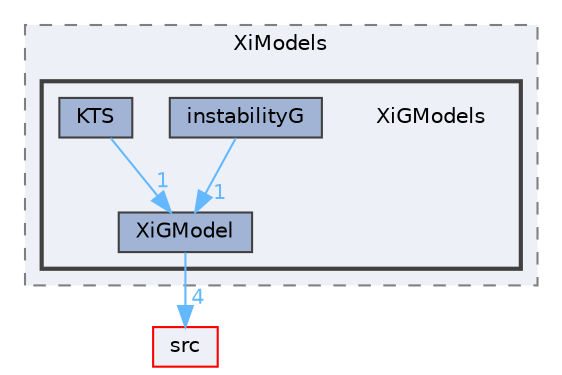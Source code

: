 digraph "applications/solvers/combustion/PDRFoam/XiModels/XiGModels"
{
 // LATEX_PDF_SIZE
  bgcolor="transparent";
  edge [fontname=Helvetica,fontsize=10,labelfontname=Helvetica,labelfontsize=10];
  node [fontname=Helvetica,fontsize=10,shape=box,height=0.2,width=0.4];
  compound=true
  subgraph clusterdir_875d300f7c06ad3c5c9e587b64daa300 {
    graph [ bgcolor="#edf0f7", pencolor="grey50", label="XiModels", fontname=Helvetica,fontsize=10 style="filled,dashed", URL="dir_875d300f7c06ad3c5c9e587b64daa300.html",tooltip=""]
  subgraph clusterdir_8466298f5f92a7096630ba54e6501d61 {
    graph [ bgcolor="#edf0f7", pencolor="grey25", label="", fontname=Helvetica,fontsize=10 style="filled,bold", URL="dir_8466298f5f92a7096630ba54e6501d61.html",tooltip=""]
    dir_8466298f5f92a7096630ba54e6501d61 [shape=plaintext, label="XiGModels"];
  dir_2344a623fcf536f85b17680cc5c2d717 [label="instabilityG", fillcolor="#a2b4d6", color="grey25", style="filled", URL="dir_2344a623fcf536f85b17680cc5c2d717.html",tooltip=""];
  dir_6fa0e319b4260cb07abdf54ef10a2060 [label="KTS", fillcolor="#a2b4d6", color="grey25", style="filled", URL="dir_6fa0e319b4260cb07abdf54ef10a2060.html",tooltip=""];
  dir_30a376875544d288d5b7e930364c2096 [label="XiGModel", fillcolor="#a2b4d6", color="grey25", style="filled", URL="dir_30a376875544d288d5b7e930364c2096.html",tooltip=""];
  }
  }
  dir_68267d1309a1af8e8297ef4c3efbcdba [label="src", fillcolor="#edf0f7", color="red", style="filled", URL="dir_68267d1309a1af8e8297ef4c3efbcdba.html",tooltip=""];
  dir_2344a623fcf536f85b17680cc5c2d717->dir_30a376875544d288d5b7e930364c2096 [headlabel="1", labeldistance=1.5 headhref="dir_001872_004438.html" href="dir_001872_004438.html" color="steelblue1" fontcolor="steelblue1"];
  dir_6fa0e319b4260cb07abdf54ef10a2060->dir_30a376875544d288d5b7e930364c2096 [headlabel="1", labeldistance=1.5 headhref="dir_002053_004438.html" href="dir_002053_004438.html" color="steelblue1" fontcolor="steelblue1"];
  dir_30a376875544d288d5b7e930364c2096->dir_68267d1309a1af8e8297ef4c3efbcdba [headlabel="4", labeldistance=1.5 headhref="dir_004438_003729.html" href="dir_004438_003729.html" color="steelblue1" fontcolor="steelblue1"];
}
